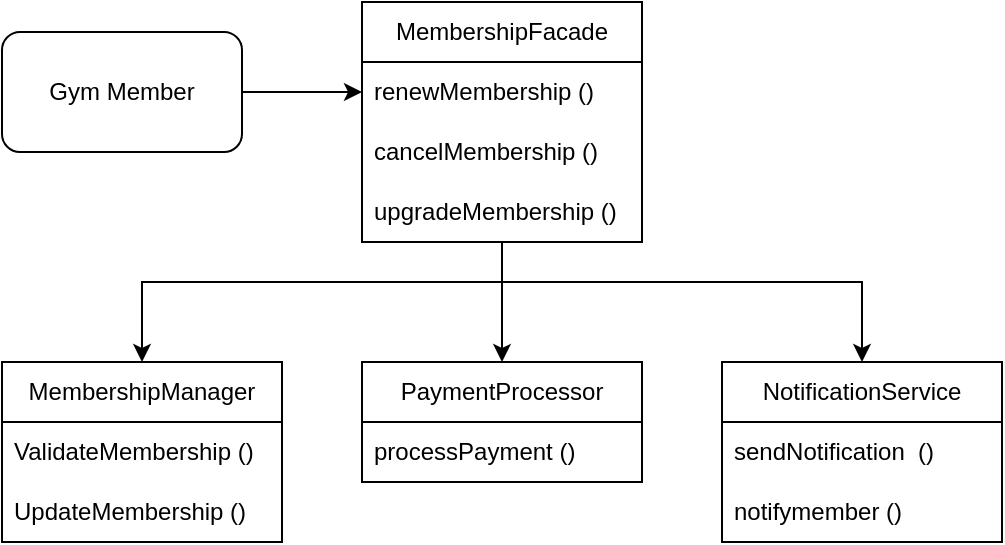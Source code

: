 <mxfile version="25.0.3">
  <diagram name="Página-1" id="oqbihM-5j-I6SuQXp0hm">
    <mxGraphModel dx="1424" dy="592" grid="1" gridSize="10" guides="1" tooltips="1" connect="1" arrows="1" fold="1" page="1" pageScale="1" pageWidth="827" pageHeight="1169" math="0" shadow="0">
      <root>
        <mxCell id="0" />
        <mxCell id="1" parent="0" />
        <mxCell id="z9XJhPB4h3lVuCvQiHTy-21" style="edgeStyle=orthogonalEdgeStyle;rounded=0;orthogonalLoop=1;jettySize=auto;html=1;entryX=0;entryY=0.5;entryDx=0;entryDy=0;" edge="1" parent="1" source="z9XJhPB4h3lVuCvQiHTy-1" target="z9XJhPB4h3lVuCvQiHTy-4">
          <mxGeometry relative="1" as="geometry" />
        </mxCell>
        <mxCell id="z9XJhPB4h3lVuCvQiHTy-1" value="Gym Member" style="rounded=1;whiteSpace=wrap;html=1;" vertex="1" parent="1">
          <mxGeometry x="200" y="155" width="120" height="60" as="geometry" />
        </mxCell>
        <mxCell id="z9XJhPB4h3lVuCvQiHTy-22" style="edgeStyle=orthogonalEdgeStyle;rounded=0;orthogonalLoop=1;jettySize=auto;html=1;entryX=0.5;entryY=0;entryDx=0;entryDy=0;" edge="1" parent="1" source="z9XJhPB4h3lVuCvQiHTy-3" target="z9XJhPB4h3lVuCvQiHTy-11">
          <mxGeometry relative="1" as="geometry" />
        </mxCell>
        <mxCell id="z9XJhPB4h3lVuCvQiHTy-23" style="edgeStyle=orthogonalEdgeStyle;rounded=0;orthogonalLoop=1;jettySize=auto;html=1;entryX=0.5;entryY=0;entryDx=0;entryDy=0;" edge="1" parent="1" source="z9XJhPB4h3lVuCvQiHTy-3" target="z9XJhPB4h3lVuCvQiHTy-7">
          <mxGeometry relative="1" as="geometry">
            <Array as="points">
              <mxPoint x="450" y="280" />
              <mxPoint x="270" y="280" />
            </Array>
          </mxGeometry>
        </mxCell>
        <mxCell id="z9XJhPB4h3lVuCvQiHTy-25" style="edgeStyle=orthogonalEdgeStyle;rounded=0;orthogonalLoop=1;jettySize=auto;html=1;entryX=0.5;entryY=0;entryDx=0;entryDy=0;" edge="1" parent="1" source="z9XJhPB4h3lVuCvQiHTy-3" target="z9XJhPB4h3lVuCvQiHTy-15">
          <mxGeometry relative="1" as="geometry">
            <Array as="points">
              <mxPoint x="450" y="280" />
              <mxPoint x="630" y="280" />
            </Array>
          </mxGeometry>
        </mxCell>
        <mxCell id="z9XJhPB4h3lVuCvQiHTy-3" value="MembershipFacade" style="swimlane;fontStyle=0;childLayout=stackLayout;horizontal=1;startSize=30;horizontalStack=0;resizeParent=1;resizeParentMax=0;resizeLast=0;collapsible=1;marginBottom=0;whiteSpace=wrap;html=1;" vertex="1" parent="1">
          <mxGeometry x="380" y="140" width="140" height="120" as="geometry" />
        </mxCell>
        <mxCell id="z9XJhPB4h3lVuCvQiHTy-4" value="renewMembership ()" style="text;strokeColor=none;fillColor=none;align=left;verticalAlign=middle;spacingLeft=4;spacingRight=4;overflow=hidden;points=[[0,0.5],[1,0.5]];portConstraint=eastwest;rotatable=0;whiteSpace=wrap;html=1;" vertex="1" parent="z9XJhPB4h3lVuCvQiHTy-3">
          <mxGeometry y="30" width="140" height="30" as="geometry" />
        </mxCell>
        <mxCell id="z9XJhPB4h3lVuCvQiHTy-5" value="cancelMembership ()" style="text;strokeColor=none;fillColor=none;align=left;verticalAlign=middle;spacingLeft=4;spacingRight=4;overflow=hidden;points=[[0,0.5],[1,0.5]];portConstraint=eastwest;rotatable=0;whiteSpace=wrap;html=1;" vertex="1" parent="z9XJhPB4h3lVuCvQiHTy-3">
          <mxGeometry y="60" width="140" height="30" as="geometry" />
        </mxCell>
        <mxCell id="z9XJhPB4h3lVuCvQiHTy-6" value="upgradeMembership ()" style="text;strokeColor=none;fillColor=none;align=left;verticalAlign=middle;spacingLeft=4;spacingRight=4;overflow=hidden;points=[[0,0.5],[1,0.5]];portConstraint=eastwest;rotatable=0;whiteSpace=wrap;html=1;" vertex="1" parent="z9XJhPB4h3lVuCvQiHTy-3">
          <mxGeometry y="90" width="140" height="30" as="geometry" />
        </mxCell>
        <mxCell id="z9XJhPB4h3lVuCvQiHTy-7" value="MembershipManager" style="swimlane;fontStyle=0;childLayout=stackLayout;horizontal=1;startSize=30;horizontalStack=0;resizeParent=1;resizeParentMax=0;resizeLast=0;collapsible=1;marginBottom=0;whiteSpace=wrap;html=1;" vertex="1" parent="1">
          <mxGeometry x="200" y="320" width="140" height="90" as="geometry" />
        </mxCell>
        <mxCell id="z9XJhPB4h3lVuCvQiHTy-8" value="ValidateMembership ()" style="text;strokeColor=none;fillColor=none;align=left;verticalAlign=middle;spacingLeft=4;spacingRight=4;overflow=hidden;points=[[0,0.5],[1,0.5]];portConstraint=eastwest;rotatable=0;whiteSpace=wrap;html=1;" vertex="1" parent="z9XJhPB4h3lVuCvQiHTy-7">
          <mxGeometry y="30" width="140" height="30" as="geometry" />
        </mxCell>
        <mxCell id="z9XJhPB4h3lVuCvQiHTy-9" value="UpdateMembership ()" style="text;strokeColor=none;fillColor=none;align=left;verticalAlign=middle;spacingLeft=4;spacingRight=4;overflow=hidden;points=[[0,0.5],[1,0.5]];portConstraint=eastwest;rotatable=0;whiteSpace=wrap;html=1;" vertex="1" parent="z9XJhPB4h3lVuCvQiHTy-7">
          <mxGeometry y="60" width="140" height="30" as="geometry" />
        </mxCell>
        <mxCell id="z9XJhPB4h3lVuCvQiHTy-11" value="PaymentProcessor" style="swimlane;fontStyle=0;childLayout=stackLayout;horizontal=1;startSize=30;horizontalStack=0;resizeParent=1;resizeParentMax=0;resizeLast=0;collapsible=1;marginBottom=0;whiteSpace=wrap;html=1;" vertex="1" parent="1">
          <mxGeometry x="380" y="320" width="140" height="60" as="geometry" />
        </mxCell>
        <mxCell id="z9XJhPB4h3lVuCvQiHTy-12" value="processPayment ()" style="text;strokeColor=none;fillColor=none;align=left;verticalAlign=middle;spacingLeft=4;spacingRight=4;overflow=hidden;points=[[0,0.5],[1,0.5]];portConstraint=eastwest;rotatable=0;whiteSpace=wrap;html=1;" vertex="1" parent="z9XJhPB4h3lVuCvQiHTy-11">
          <mxGeometry y="30" width="140" height="30" as="geometry" />
        </mxCell>
        <mxCell id="z9XJhPB4h3lVuCvQiHTy-15" value="NotificationService" style="swimlane;fontStyle=0;childLayout=stackLayout;horizontal=1;startSize=30;horizontalStack=0;resizeParent=1;resizeParentMax=0;resizeLast=0;collapsible=1;marginBottom=0;whiteSpace=wrap;html=1;" vertex="1" parent="1">
          <mxGeometry x="560" y="320" width="140" height="90" as="geometry" />
        </mxCell>
        <mxCell id="z9XJhPB4h3lVuCvQiHTy-16" value="sendNotification&amp;nbsp; ()" style="text;strokeColor=none;fillColor=none;align=left;verticalAlign=middle;spacingLeft=4;spacingRight=4;overflow=hidden;points=[[0,0.5],[1,0.5]];portConstraint=eastwest;rotatable=0;whiteSpace=wrap;html=1;" vertex="1" parent="z9XJhPB4h3lVuCvQiHTy-15">
          <mxGeometry y="30" width="140" height="30" as="geometry" />
        </mxCell>
        <mxCell id="z9XJhPB4h3lVuCvQiHTy-17" value="notifymember ()" style="text;strokeColor=none;fillColor=none;align=left;verticalAlign=middle;spacingLeft=4;spacingRight=4;overflow=hidden;points=[[0,0.5],[1,0.5]];portConstraint=eastwest;rotatable=0;whiteSpace=wrap;html=1;" vertex="1" parent="z9XJhPB4h3lVuCvQiHTy-15">
          <mxGeometry y="60" width="140" height="30" as="geometry" />
        </mxCell>
      </root>
    </mxGraphModel>
  </diagram>
</mxfile>
